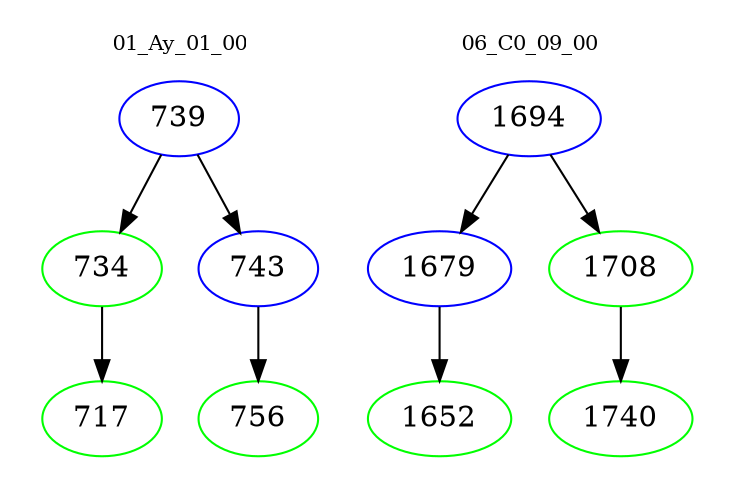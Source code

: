 digraph{
subgraph cluster_0 {
color = white
label = "01_Ay_01_00";
fontsize=10;
T0_739 [label="739", color="blue"]
T0_739 -> T0_734 [color="black"]
T0_734 [label="734", color="green"]
T0_734 -> T0_717 [color="black"]
T0_717 [label="717", color="green"]
T0_739 -> T0_743 [color="black"]
T0_743 [label="743", color="blue"]
T0_743 -> T0_756 [color="black"]
T0_756 [label="756", color="green"]
}
subgraph cluster_1 {
color = white
label = "06_C0_09_00";
fontsize=10;
T1_1694 [label="1694", color="blue"]
T1_1694 -> T1_1679 [color="black"]
T1_1679 [label="1679", color="blue"]
T1_1679 -> T1_1652 [color="black"]
T1_1652 [label="1652", color="green"]
T1_1694 -> T1_1708 [color="black"]
T1_1708 [label="1708", color="green"]
T1_1708 -> T1_1740 [color="black"]
T1_1740 [label="1740", color="green"]
}
}
